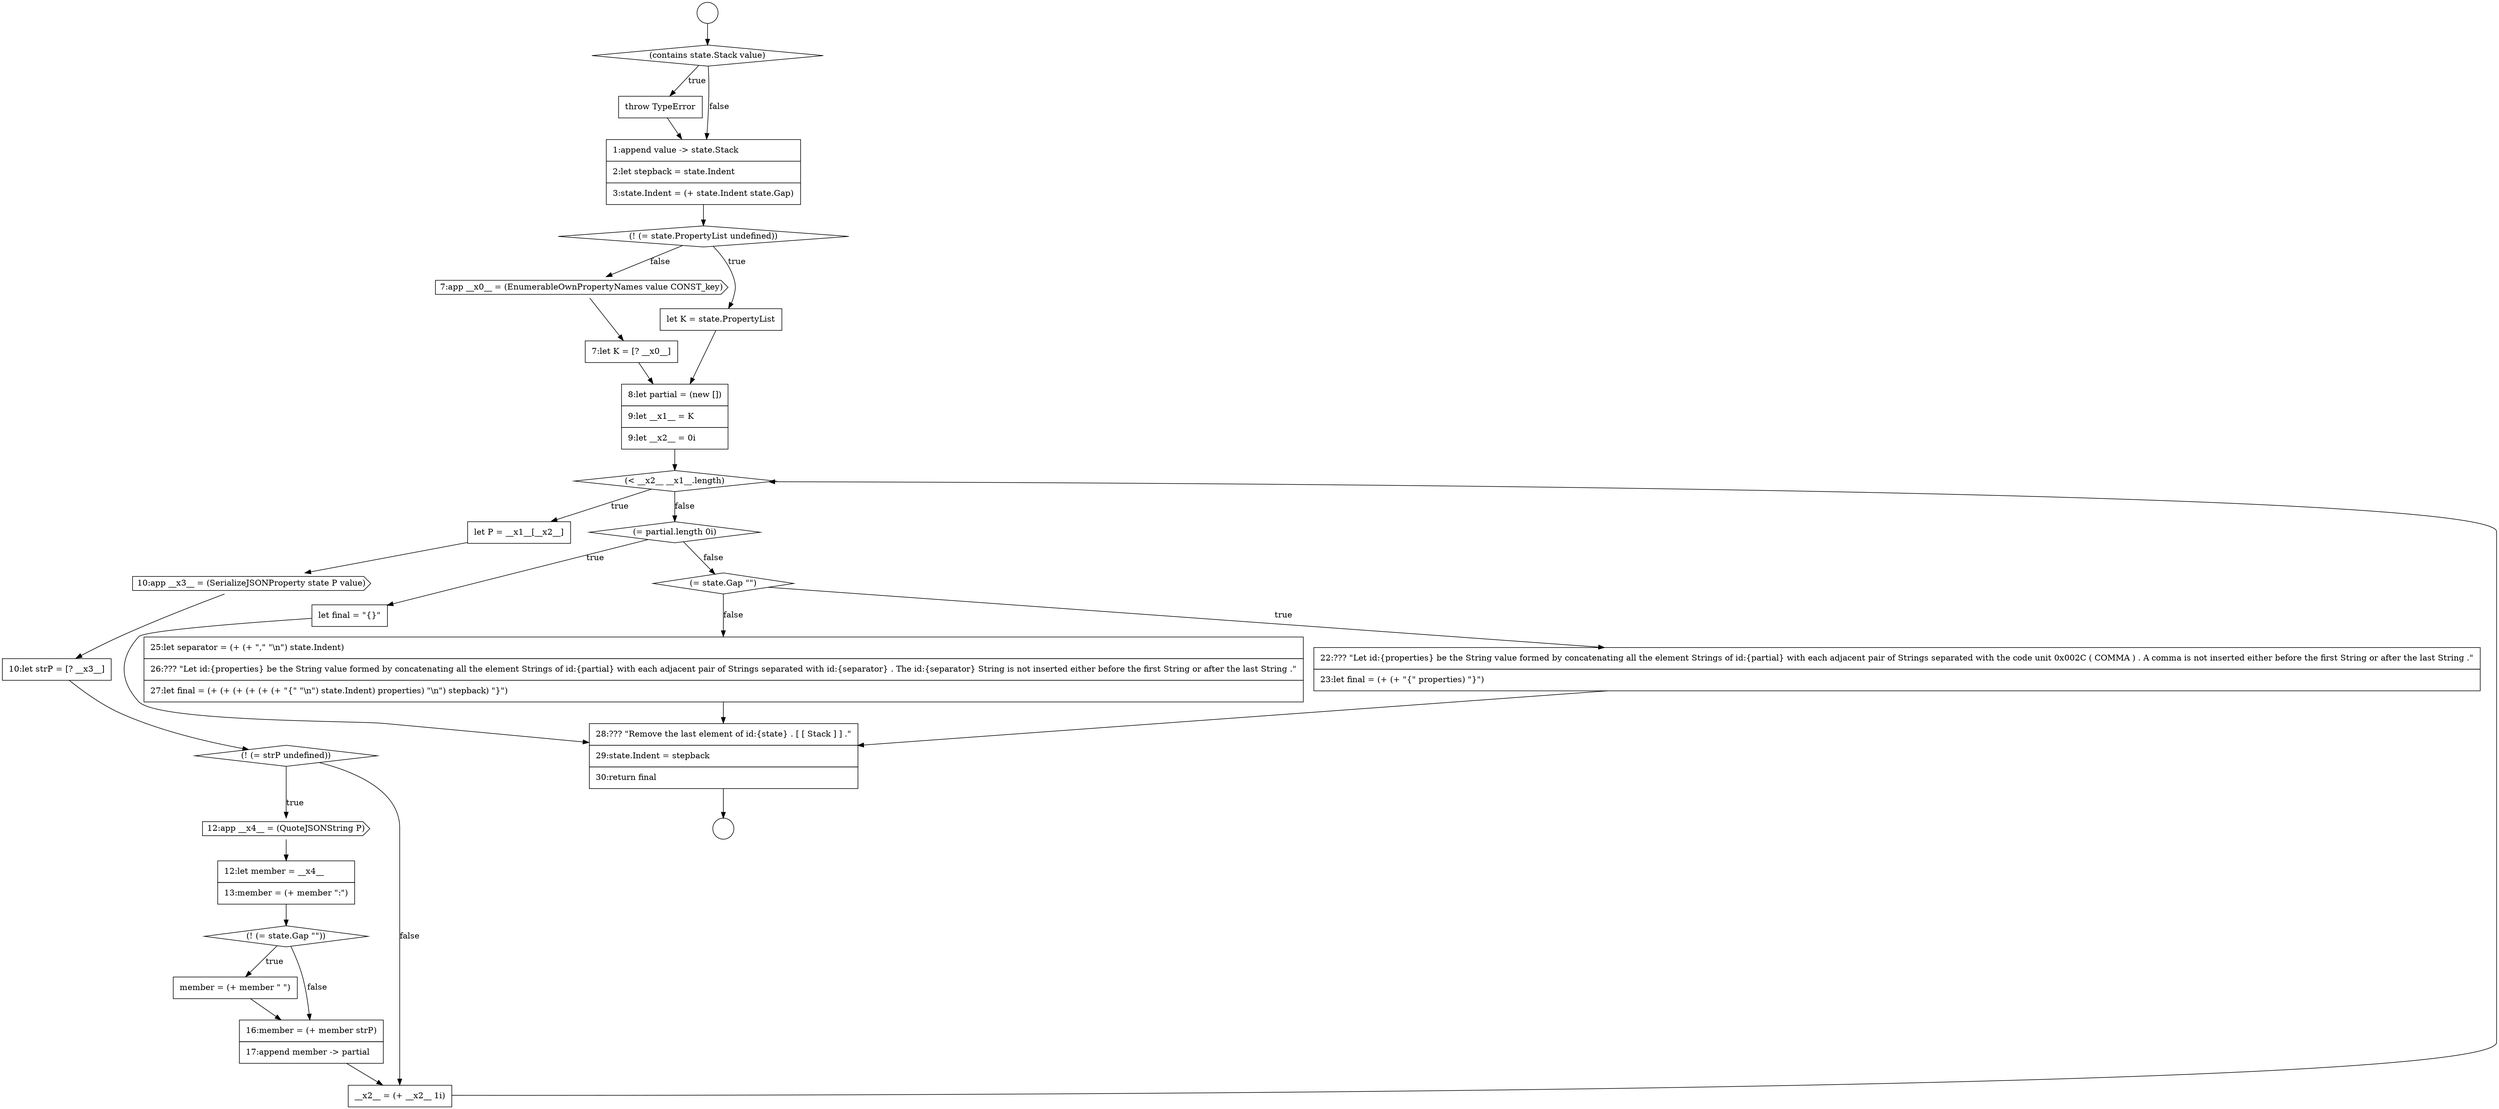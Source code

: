 digraph {
  node17766 [shape=diamond, label=<<font color="black">(! (= state.PropertyList undefined))</font>> color="black" fillcolor="white" style=filled]
  node17779 [shape=none, margin=0, label=<<font color="black">
    <table border="0" cellborder="1" cellspacing="0" cellpadding="10">
      <tr><td align="left">member = (+ member &quot; &quot;)</td></tr>
    </table>
  </font>> color="black" fillcolor="white" style=filled]
  node17783 [shape=none, margin=0, label=<<font color="black">
    <table border="0" cellborder="1" cellspacing="0" cellpadding="10">
      <tr><td align="left">let final = &quot;{}&quot;</td></tr>
    </table>
  </font>> color="black" fillcolor="white" style=filled]
  node17787 [shape=none, margin=0, label=<<font color="black">
    <table border="0" cellborder="1" cellspacing="0" cellpadding="10">
      <tr><td align="left">28:??? &quot;Remove the last element of id:{state} . [ [ Stack ] ] .&quot;</td></tr>
      <tr><td align="left">29:state.Indent = stepback</td></tr>
      <tr><td align="left">30:return final</td></tr>
    </table>
  </font>> color="black" fillcolor="white" style=filled]
  node17773 [shape=cds, label=<<font color="black">10:app __x3__ = (SerializeJSONProperty state P value)</font>> color="black" fillcolor="white" style=filled]
  node17770 [shape=none, margin=0, label=<<font color="black">
    <table border="0" cellborder="1" cellspacing="0" cellpadding="10">
      <tr><td align="left">8:let partial = (new [])</td></tr>
      <tr><td align="left">9:let __x1__ = K</td></tr>
      <tr><td align="left">9:let __x2__ = 0i</td></tr>
    </table>
  </font>> color="black" fillcolor="white" style=filled]
  node17786 [shape=none, margin=0, label=<<font color="black">
    <table border="0" cellborder="1" cellspacing="0" cellpadding="10">
      <tr><td align="left">25:let separator = (+ (+ &quot;,&quot; &quot;\n&quot;) state.Indent)</td></tr>
      <tr><td align="left">26:??? &quot;Let id:{properties} be the String value formed by concatenating all the element Strings of id:{partial} with each adjacent pair of Strings separated with id:{separator} . The id:{separator} String is not inserted either before the first String or after the last String .&quot;</td></tr>
      <tr><td align="left">27:let final = (+ (+ (+ (+ (+ (+ &quot;{&quot; &quot;\n&quot;) state.Indent) properties) &quot;\n&quot;) stepback) &quot;}&quot;)</td></tr>
    </table>
  </font>> color="black" fillcolor="white" style=filled]
  node17768 [shape=cds, label=<<font color="black">7:app __x0__ = (EnumerableOwnPropertyNames value CONST_key)</font>> color="black" fillcolor="white" style=filled]
  node17777 [shape=none, margin=0, label=<<font color="black">
    <table border="0" cellborder="1" cellspacing="0" cellpadding="10">
      <tr><td align="left">12:let member = __x4__</td></tr>
      <tr><td align="left">13:member = (+ member &quot;:&quot;)</td></tr>
    </table>
  </font>> color="black" fillcolor="white" style=filled]
  node17772 [shape=none, margin=0, label=<<font color="black">
    <table border="0" cellborder="1" cellspacing="0" cellpadding="10">
      <tr><td align="left">let P = __x1__[__x2__]</td></tr>
    </table>
  </font>> color="black" fillcolor="white" style=filled]
  node17775 [shape=diamond, label=<<font color="black">(! (= strP undefined))</font>> color="black" fillcolor="white" style=filled]
  node17771 [shape=diamond, label=<<font color="black">(&lt; __x2__ __x1__.length)</font>> color="black" fillcolor="white" style=filled]
  node17774 [shape=none, margin=0, label=<<font color="black">
    <table border="0" cellborder="1" cellspacing="0" cellpadding="10">
      <tr><td align="left">10:let strP = [? __x3__]</td></tr>
    </table>
  </font>> color="black" fillcolor="white" style=filled]
  node17780 [shape=none, margin=0, label=<<font color="black">
    <table border="0" cellborder="1" cellspacing="0" cellpadding="10">
      <tr><td align="left">16:member = (+ member strP)</td></tr>
      <tr><td align="left">17:append member -&gt; partial</td></tr>
    </table>
  </font>> color="black" fillcolor="white" style=filled]
  node17763 [shape=diamond, label=<<font color="black">(contains state.Stack value)</font>> color="black" fillcolor="white" style=filled]
  node17761 [shape=circle label=" " color="black" fillcolor="white" style=filled]
  node17767 [shape=none, margin=0, label=<<font color="black">
    <table border="0" cellborder="1" cellspacing="0" cellpadding="10">
      <tr><td align="left">let K = state.PropertyList</td></tr>
    </table>
  </font>> color="black" fillcolor="white" style=filled]
  node17784 [shape=diamond, label=<<font color="black">(= state.Gap &quot;&quot;)</font>> color="black" fillcolor="white" style=filled]
  node17776 [shape=cds, label=<<font color="black">12:app __x4__ = (QuoteJSONString P)</font>> color="black" fillcolor="white" style=filled]
  node17769 [shape=none, margin=0, label=<<font color="black">
    <table border="0" cellborder="1" cellspacing="0" cellpadding="10">
      <tr><td align="left">7:let K = [? __x0__]</td></tr>
    </table>
  </font>> color="black" fillcolor="white" style=filled]
  node17781 [shape=none, margin=0, label=<<font color="black">
    <table border="0" cellborder="1" cellspacing="0" cellpadding="10">
      <tr><td align="left">__x2__ = (+ __x2__ 1i)</td></tr>
    </table>
  </font>> color="black" fillcolor="white" style=filled]
  node17764 [shape=none, margin=0, label=<<font color="black">
    <table border="0" cellborder="1" cellspacing="0" cellpadding="10">
      <tr><td align="left">throw TypeError</td></tr>
    </table>
  </font>> color="black" fillcolor="white" style=filled]
  node17762 [shape=circle label=" " color="black" fillcolor="white" style=filled]
  node17785 [shape=none, margin=0, label=<<font color="black">
    <table border="0" cellborder="1" cellspacing="0" cellpadding="10">
      <tr><td align="left">22:??? &quot;Let id:{properties} be the String value formed by concatenating all the element Strings of id:{partial} with each adjacent pair of Strings separated with the code unit 0x002C ( COMMA ) . A comma is not inserted either before the first String or after the last String .&quot;</td></tr>
      <tr><td align="left">23:let final = (+ (+ &quot;{&quot; properties) &quot;}&quot;)</td></tr>
    </table>
  </font>> color="black" fillcolor="white" style=filled]
  node17782 [shape=diamond, label=<<font color="black">(= partial.length 0i)</font>> color="black" fillcolor="white" style=filled]
  node17765 [shape=none, margin=0, label=<<font color="black">
    <table border="0" cellborder="1" cellspacing="0" cellpadding="10">
      <tr><td align="left">1:append value -&gt; state.Stack</td></tr>
      <tr><td align="left">2:let stepback = state.Indent</td></tr>
      <tr><td align="left">3:state.Indent = (+ state.Indent state.Gap)</td></tr>
    </table>
  </font>> color="black" fillcolor="white" style=filled]
  node17778 [shape=diamond, label=<<font color="black">(! (= state.Gap &quot;&quot;))</font>> color="black" fillcolor="white" style=filled]
  node17783 -> node17787 [ color="black"]
  node17769 -> node17770 [ color="black"]
  node17787 -> node17762 [ color="black"]
  node17781 -> node17771 [ color="black"]
  node17765 -> node17766 [ color="black"]
  node17774 -> node17775 [ color="black"]
  node17771 -> node17772 [label=<<font color="black">true</font>> color="black"]
  node17771 -> node17782 [label=<<font color="black">false</font>> color="black"]
  node17785 -> node17787 [ color="black"]
  node17776 -> node17777 [ color="black"]
  node17777 -> node17778 [ color="black"]
  node17786 -> node17787 [ color="black"]
  node17770 -> node17771 [ color="black"]
  node17766 -> node17767 [label=<<font color="black">true</font>> color="black"]
  node17766 -> node17768 [label=<<font color="black">false</font>> color="black"]
  node17782 -> node17783 [label=<<font color="black">true</font>> color="black"]
  node17782 -> node17784 [label=<<font color="black">false</font>> color="black"]
  node17784 -> node17785 [label=<<font color="black">true</font>> color="black"]
  node17784 -> node17786 [label=<<font color="black">false</font>> color="black"]
  node17779 -> node17780 [ color="black"]
  node17763 -> node17764 [label=<<font color="black">true</font>> color="black"]
  node17763 -> node17765 [label=<<font color="black">false</font>> color="black"]
  node17772 -> node17773 [ color="black"]
  node17768 -> node17769 [ color="black"]
  node17764 -> node17765 [ color="black"]
  node17775 -> node17776 [label=<<font color="black">true</font>> color="black"]
  node17775 -> node17781 [label=<<font color="black">false</font>> color="black"]
  node17767 -> node17770 [ color="black"]
  node17773 -> node17774 [ color="black"]
  node17780 -> node17781 [ color="black"]
  node17778 -> node17779 [label=<<font color="black">true</font>> color="black"]
  node17778 -> node17780 [label=<<font color="black">false</font>> color="black"]
  node17761 -> node17763 [ color="black"]
}
